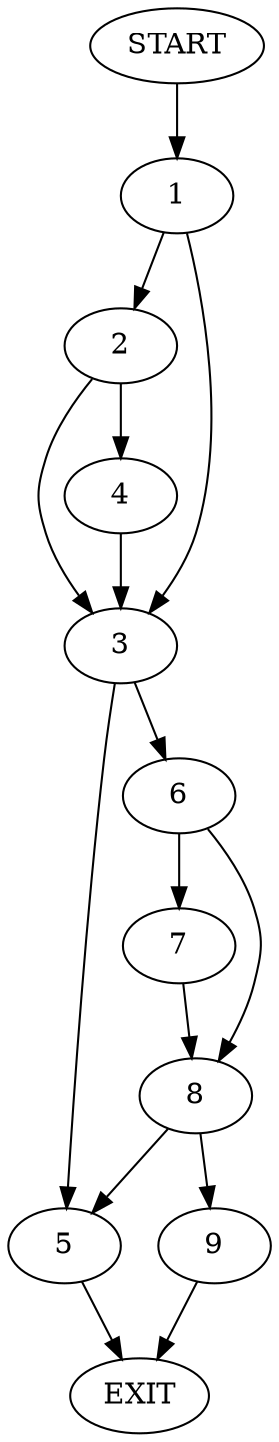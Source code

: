 digraph {
0 [label="START"]
10 [label="EXIT"]
0 -> 1
1 -> 2
1 -> 3
2 -> 4
2 -> 3
3 -> 5
3 -> 6
4 -> 3
5 -> 10
6 -> 7
6 -> 8
7 -> 8
8 -> 5
8 -> 9
9 -> 10
}
